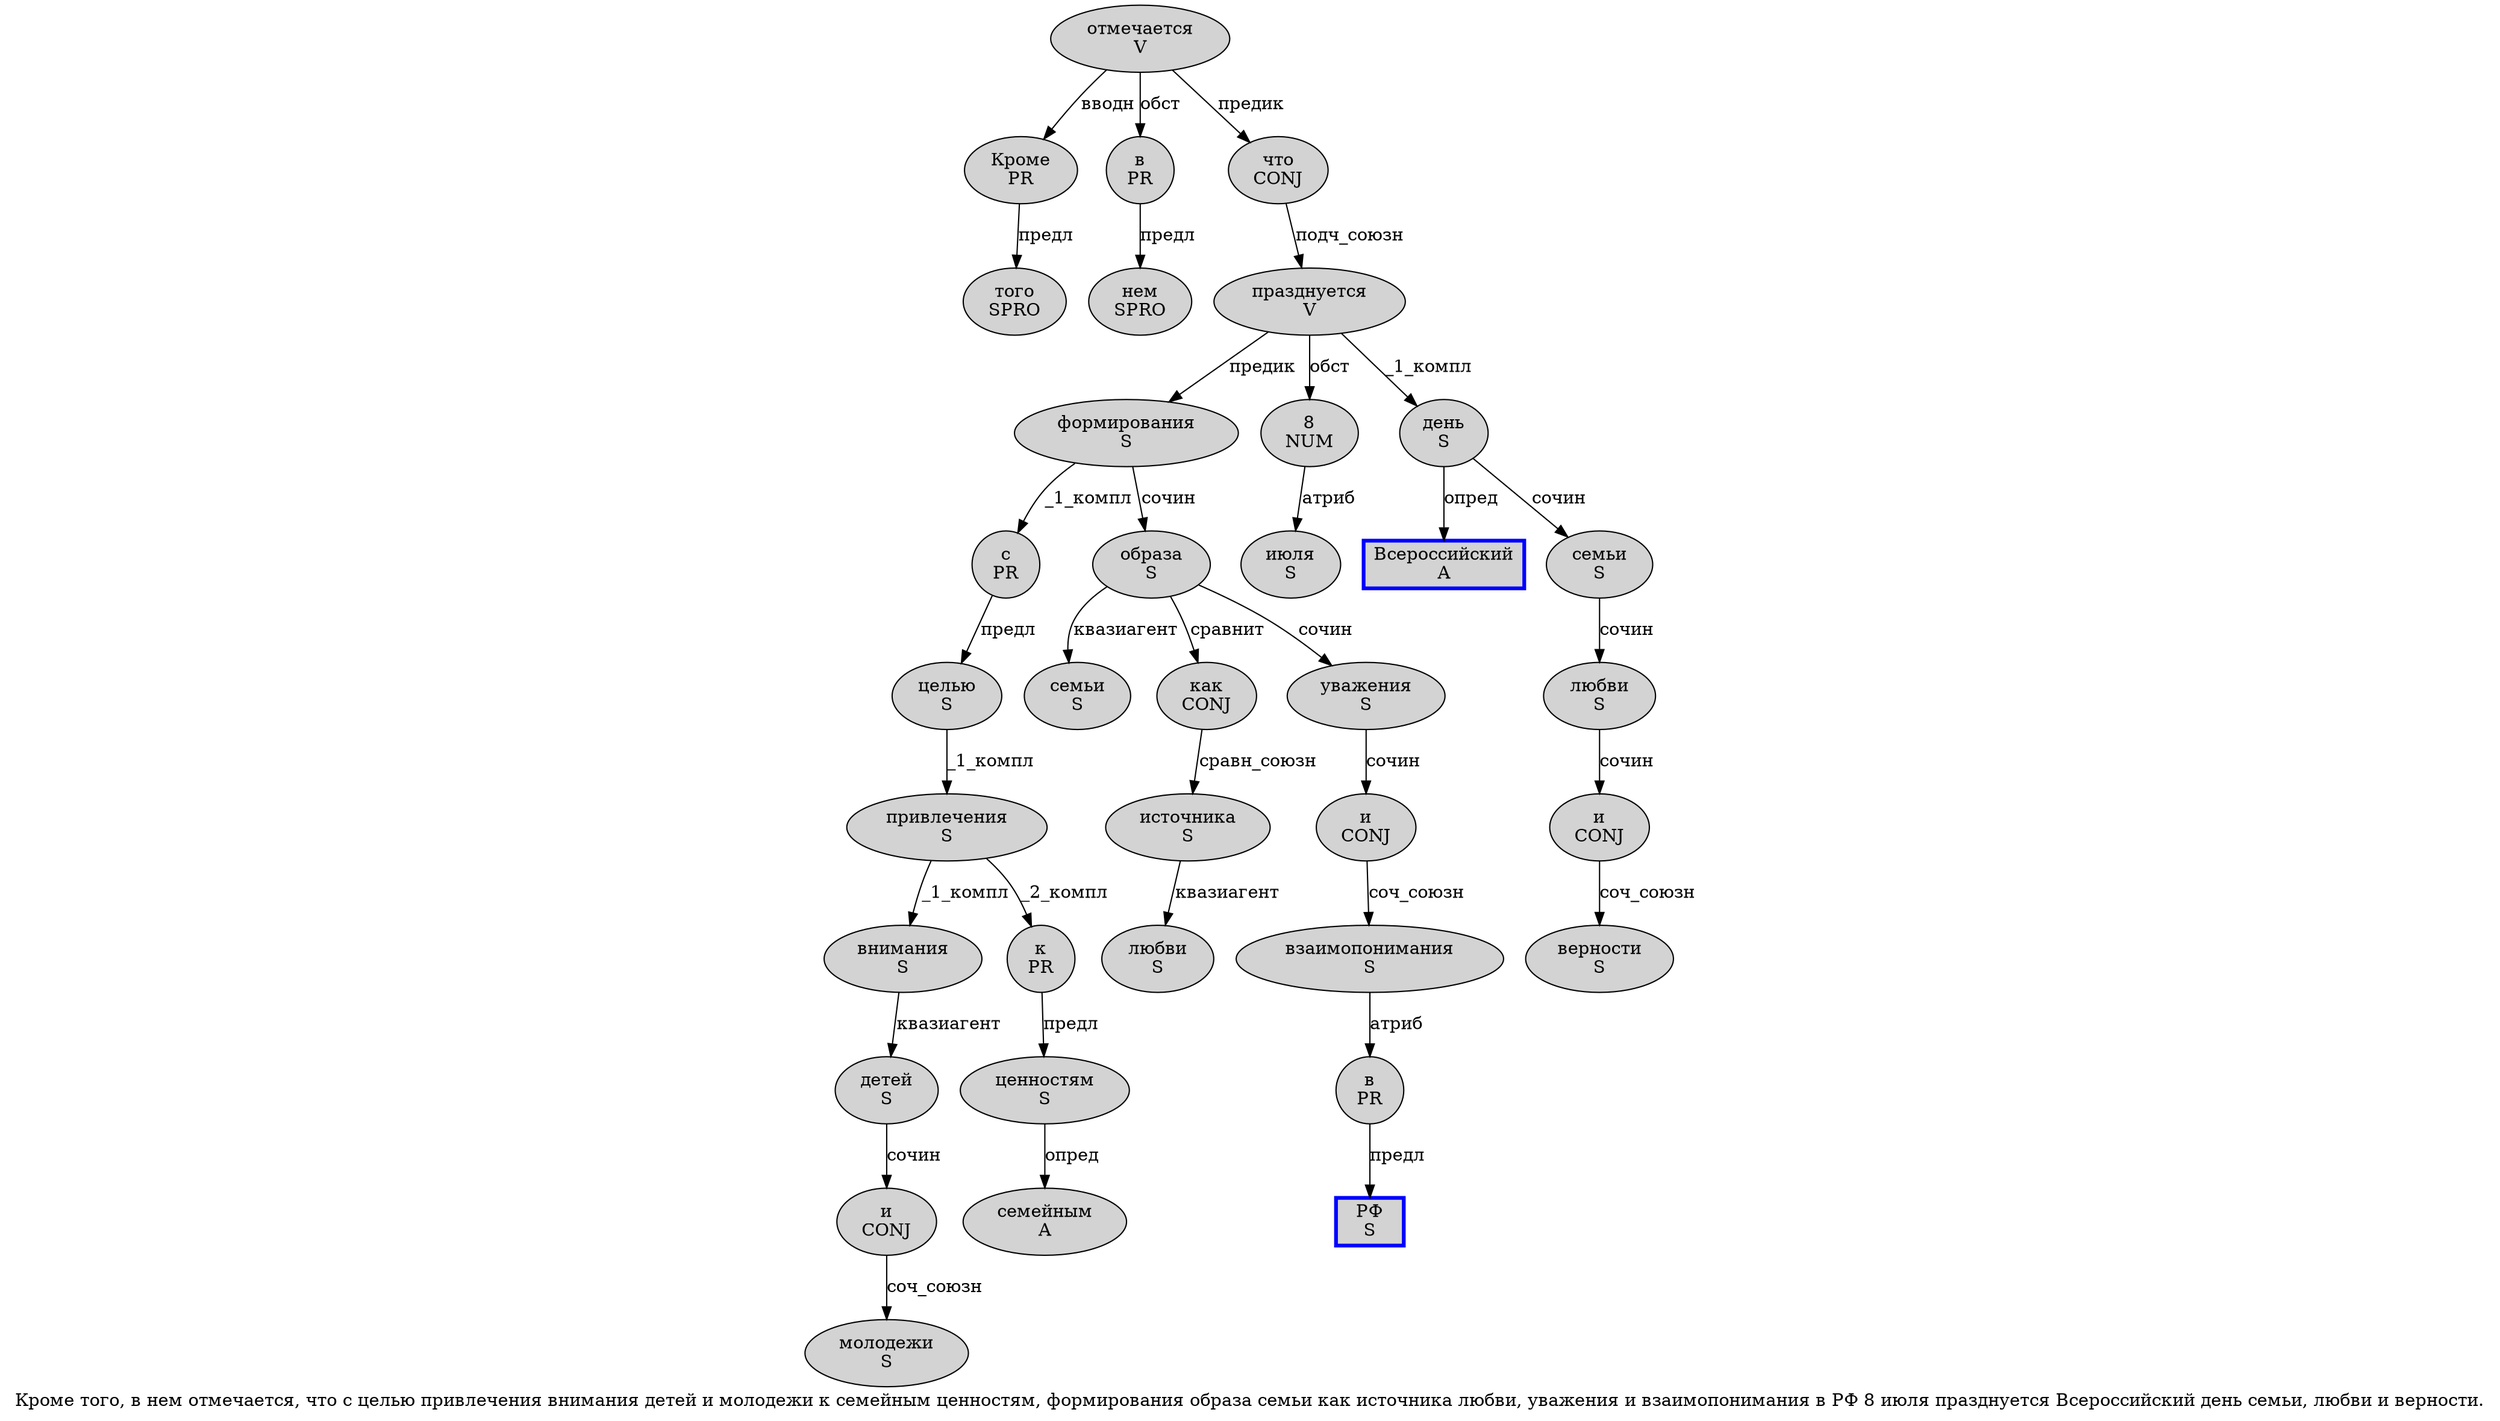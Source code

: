 digraph SENTENCE_1188 {
	graph [label="Кроме того, в нем отмечается, что с целью привлечения внимания детей и молодежи к семейным ценностям, формирования образа семьи как источника любви, уважения и взаимопонимания в РФ 8 июля празднуется Всероссийский день семьи, любви и верности."]
	node [style=filled]
		0 [label="Кроме
PR" color="" fillcolor=lightgray penwidth=1 shape=ellipse]
		1 [label="того
SPRO" color="" fillcolor=lightgray penwidth=1 shape=ellipse]
		3 [label="в
PR" color="" fillcolor=lightgray penwidth=1 shape=ellipse]
		4 [label="нем
SPRO" color="" fillcolor=lightgray penwidth=1 shape=ellipse]
		5 [label="отмечается
V" color="" fillcolor=lightgray penwidth=1 shape=ellipse]
		7 [label="что
CONJ" color="" fillcolor=lightgray penwidth=1 shape=ellipse]
		8 [label="с
PR" color="" fillcolor=lightgray penwidth=1 shape=ellipse]
		9 [label="целью
S" color="" fillcolor=lightgray penwidth=1 shape=ellipse]
		10 [label="привлечения
S" color="" fillcolor=lightgray penwidth=1 shape=ellipse]
		11 [label="внимания
S" color="" fillcolor=lightgray penwidth=1 shape=ellipse]
		12 [label="детей
S" color="" fillcolor=lightgray penwidth=1 shape=ellipse]
		13 [label="и
CONJ" color="" fillcolor=lightgray penwidth=1 shape=ellipse]
		14 [label="молодежи
S" color="" fillcolor=lightgray penwidth=1 shape=ellipse]
		15 [label="к
PR" color="" fillcolor=lightgray penwidth=1 shape=ellipse]
		16 [label="семейным
A" color="" fillcolor=lightgray penwidth=1 shape=ellipse]
		17 [label="ценностям
S" color="" fillcolor=lightgray penwidth=1 shape=ellipse]
		19 [label="формирования
S" color="" fillcolor=lightgray penwidth=1 shape=ellipse]
		20 [label="образа
S" color="" fillcolor=lightgray penwidth=1 shape=ellipse]
		21 [label="семьи
S" color="" fillcolor=lightgray penwidth=1 shape=ellipse]
		22 [label="как
CONJ" color="" fillcolor=lightgray penwidth=1 shape=ellipse]
		23 [label="источника
S" color="" fillcolor=lightgray penwidth=1 shape=ellipse]
		24 [label="любви
S" color="" fillcolor=lightgray penwidth=1 shape=ellipse]
		26 [label="уважения
S" color="" fillcolor=lightgray penwidth=1 shape=ellipse]
		27 [label="и
CONJ" color="" fillcolor=lightgray penwidth=1 shape=ellipse]
		28 [label="взаимопонимания
S" color="" fillcolor=lightgray penwidth=1 shape=ellipse]
		29 [label="в
PR" color="" fillcolor=lightgray penwidth=1 shape=ellipse]
		30 [label="РФ
S" color=blue fillcolor=lightgray penwidth=3 shape=box]
		31 [label="8
NUM" color="" fillcolor=lightgray penwidth=1 shape=ellipse]
		32 [label="июля
S" color="" fillcolor=lightgray penwidth=1 shape=ellipse]
		33 [label="празднуется
V" color="" fillcolor=lightgray penwidth=1 shape=ellipse]
		34 [label="Всероссийский
A" color=blue fillcolor=lightgray penwidth=3 shape=box]
		35 [label="день
S" color="" fillcolor=lightgray penwidth=1 shape=ellipse]
		36 [label="семьи
S" color="" fillcolor=lightgray penwidth=1 shape=ellipse]
		38 [label="любви
S" color="" fillcolor=lightgray penwidth=1 shape=ellipse]
		39 [label="и
CONJ" color="" fillcolor=lightgray penwidth=1 shape=ellipse]
		40 [label="верности
S" color="" fillcolor=lightgray penwidth=1 shape=ellipse]
			35 -> 34 [label="опред"]
			35 -> 36 [label="сочин"]
			36 -> 38 [label="сочин"]
			17 -> 16 [label="опред"]
			19 -> 8 [label="_1_компл"]
			19 -> 20 [label="сочин"]
			5 -> 0 [label="вводн"]
			5 -> 3 [label="обст"]
			5 -> 7 [label="предик"]
			27 -> 28 [label="соч_союзн"]
			22 -> 23 [label="сравн_союзн"]
			20 -> 21 [label="квазиагент"]
			20 -> 22 [label="сравнит"]
			20 -> 26 [label="сочин"]
			3 -> 4 [label="предл"]
			7 -> 33 [label="подч_союзн"]
			26 -> 27 [label="сочин"]
			13 -> 14 [label="соч_союзн"]
			33 -> 19 [label="предик"]
			33 -> 31 [label="обст"]
			33 -> 35 [label="_1_компл"]
			29 -> 30 [label="предл"]
			23 -> 24 [label="квазиагент"]
			39 -> 40 [label="соч_союзн"]
			28 -> 29 [label="атриб"]
			38 -> 39 [label="сочин"]
			31 -> 32 [label="атриб"]
			10 -> 11 [label="_1_компл"]
			10 -> 15 [label="_2_компл"]
			8 -> 9 [label="предл"]
			0 -> 1 [label="предл"]
			9 -> 10 [label="_1_компл"]
			11 -> 12 [label="квазиагент"]
			12 -> 13 [label="сочин"]
			15 -> 17 [label="предл"]
}